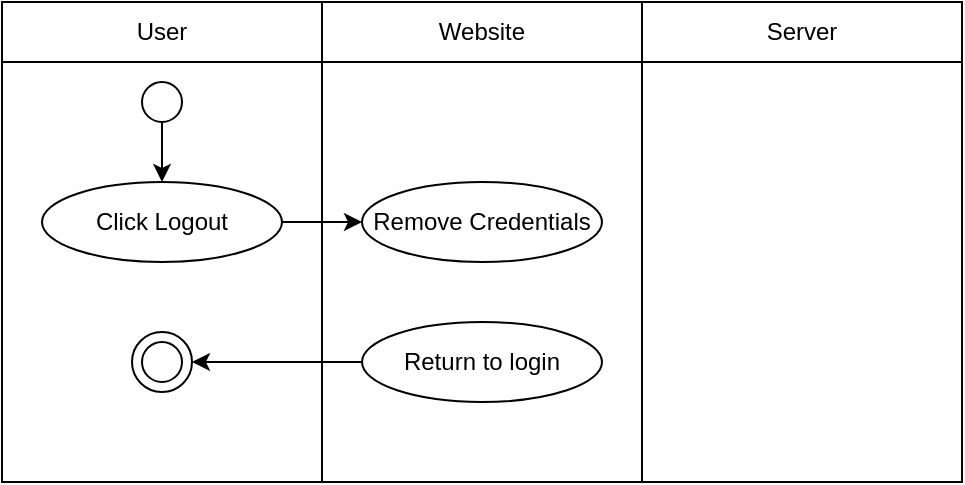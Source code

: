 <mxfile version="22.0.8" type="github">
  <diagram name="Seite-1" id="tnNS70JnH_uxeUeBxI4N">
    <mxGraphModel dx="1430" dy="772" grid="1" gridSize="10" guides="1" tooltips="1" connect="1" arrows="1" fold="1" page="1" pageScale="1" pageWidth="827" pageHeight="1169" math="0" shadow="0">
      <root>
        <mxCell id="0" />
        <mxCell id="1" parent="0" />
        <mxCell id="LmBfCg25LODwFVAS8zha-3" value="" style="rounded=0;whiteSpace=wrap;html=1;" vertex="1" parent="1">
          <mxGeometry x="120" y="80" width="480" height="240" as="geometry" />
        </mxCell>
        <mxCell id="LmBfCg25LODwFVAS8zha-4" value="User" style="rounded=0;whiteSpace=wrap;html=1;" vertex="1" parent="1">
          <mxGeometry x="120" y="80" width="160" height="30" as="geometry" />
        </mxCell>
        <mxCell id="LmBfCg25LODwFVAS8zha-7" value="Website" style="rounded=0;whiteSpace=wrap;html=1;" vertex="1" parent="1">
          <mxGeometry x="280" y="80" width="160" height="30" as="geometry" />
        </mxCell>
        <mxCell id="LmBfCg25LODwFVAS8zha-8" value="Server" style="rounded=0;whiteSpace=wrap;html=1;" vertex="1" parent="1">
          <mxGeometry x="440" y="80" width="160" height="30" as="geometry" />
        </mxCell>
        <mxCell id="LmBfCg25LODwFVAS8zha-9" value="" style="rounded=0;whiteSpace=wrap;html=1;" vertex="1" parent="1">
          <mxGeometry x="120" y="110" width="160" height="210" as="geometry" />
        </mxCell>
        <mxCell id="LmBfCg25LODwFVAS8zha-10" value="" style="rounded=0;whiteSpace=wrap;html=1;" vertex="1" parent="1">
          <mxGeometry x="280" y="110" width="160" height="210" as="geometry" />
        </mxCell>
        <mxCell id="LmBfCg25LODwFVAS8zha-11" value="" style="rounded=0;whiteSpace=wrap;html=1;" vertex="1" parent="1">
          <mxGeometry x="440" y="110" width="160" height="210" as="geometry" />
        </mxCell>
        <mxCell id="LmBfCg25LODwFVAS8zha-16" style="edgeStyle=orthogonalEdgeStyle;rounded=0;orthogonalLoop=1;jettySize=auto;html=1;exitX=1;exitY=0.5;exitDx=0;exitDy=0;" edge="1" parent="1" source="LmBfCg25LODwFVAS8zha-12" target="LmBfCg25LODwFVAS8zha-15">
          <mxGeometry relative="1" as="geometry" />
        </mxCell>
        <mxCell id="LmBfCg25LODwFVAS8zha-12" value="Click Logout" style="ellipse;whiteSpace=wrap;html=1;" vertex="1" parent="1">
          <mxGeometry x="140" y="170" width="120" height="40" as="geometry" />
        </mxCell>
        <mxCell id="LmBfCg25LODwFVAS8zha-14" style="edgeStyle=orthogonalEdgeStyle;rounded=0;orthogonalLoop=1;jettySize=auto;html=1;entryX=0.5;entryY=0;entryDx=0;entryDy=0;" edge="1" parent="1" source="LmBfCg25LODwFVAS8zha-13" target="LmBfCg25LODwFVAS8zha-12">
          <mxGeometry relative="1" as="geometry" />
        </mxCell>
        <mxCell id="LmBfCg25LODwFVAS8zha-13" value="" style="ellipse;whiteSpace=wrap;html=1;aspect=fixed;" vertex="1" parent="1">
          <mxGeometry x="190" y="120" width="20" height="20" as="geometry" />
        </mxCell>
        <mxCell id="LmBfCg25LODwFVAS8zha-15" value="Remove Credentials" style="ellipse;whiteSpace=wrap;html=1;" vertex="1" parent="1">
          <mxGeometry x="300" y="170" width="120" height="40" as="geometry" />
        </mxCell>
        <mxCell id="LmBfCg25LODwFVAS8zha-20" style="edgeStyle=orthogonalEdgeStyle;rounded=0;orthogonalLoop=1;jettySize=auto;html=1;entryX=1;entryY=0.5;entryDx=0;entryDy=0;" edge="1" parent="1" source="LmBfCg25LODwFVAS8zha-17" target="LmBfCg25LODwFVAS8zha-19">
          <mxGeometry relative="1" as="geometry" />
        </mxCell>
        <mxCell id="LmBfCg25LODwFVAS8zha-17" value="Return to login" style="ellipse;whiteSpace=wrap;html=1;" vertex="1" parent="1">
          <mxGeometry x="300" y="240" width="120" height="40" as="geometry" />
        </mxCell>
        <mxCell id="LmBfCg25LODwFVAS8zha-19" value="" style="ellipse;whiteSpace=wrap;html=1;aspect=fixed;" vertex="1" parent="1">
          <mxGeometry x="185" y="245" width="30" height="30" as="geometry" />
        </mxCell>
        <mxCell id="LmBfCg25LODwFVAS8zha-18" value="" style="ellipse;whiteSpace=wrap;html=1;aspect=fixed;" vertex="1" parent="1">
          <mxGeometry x="190" y="250" width="20" height="20" as="geometry" />
        </mxCell>
      </root>
    </mxGraphModel>
  </diagram>
</mxfile>
